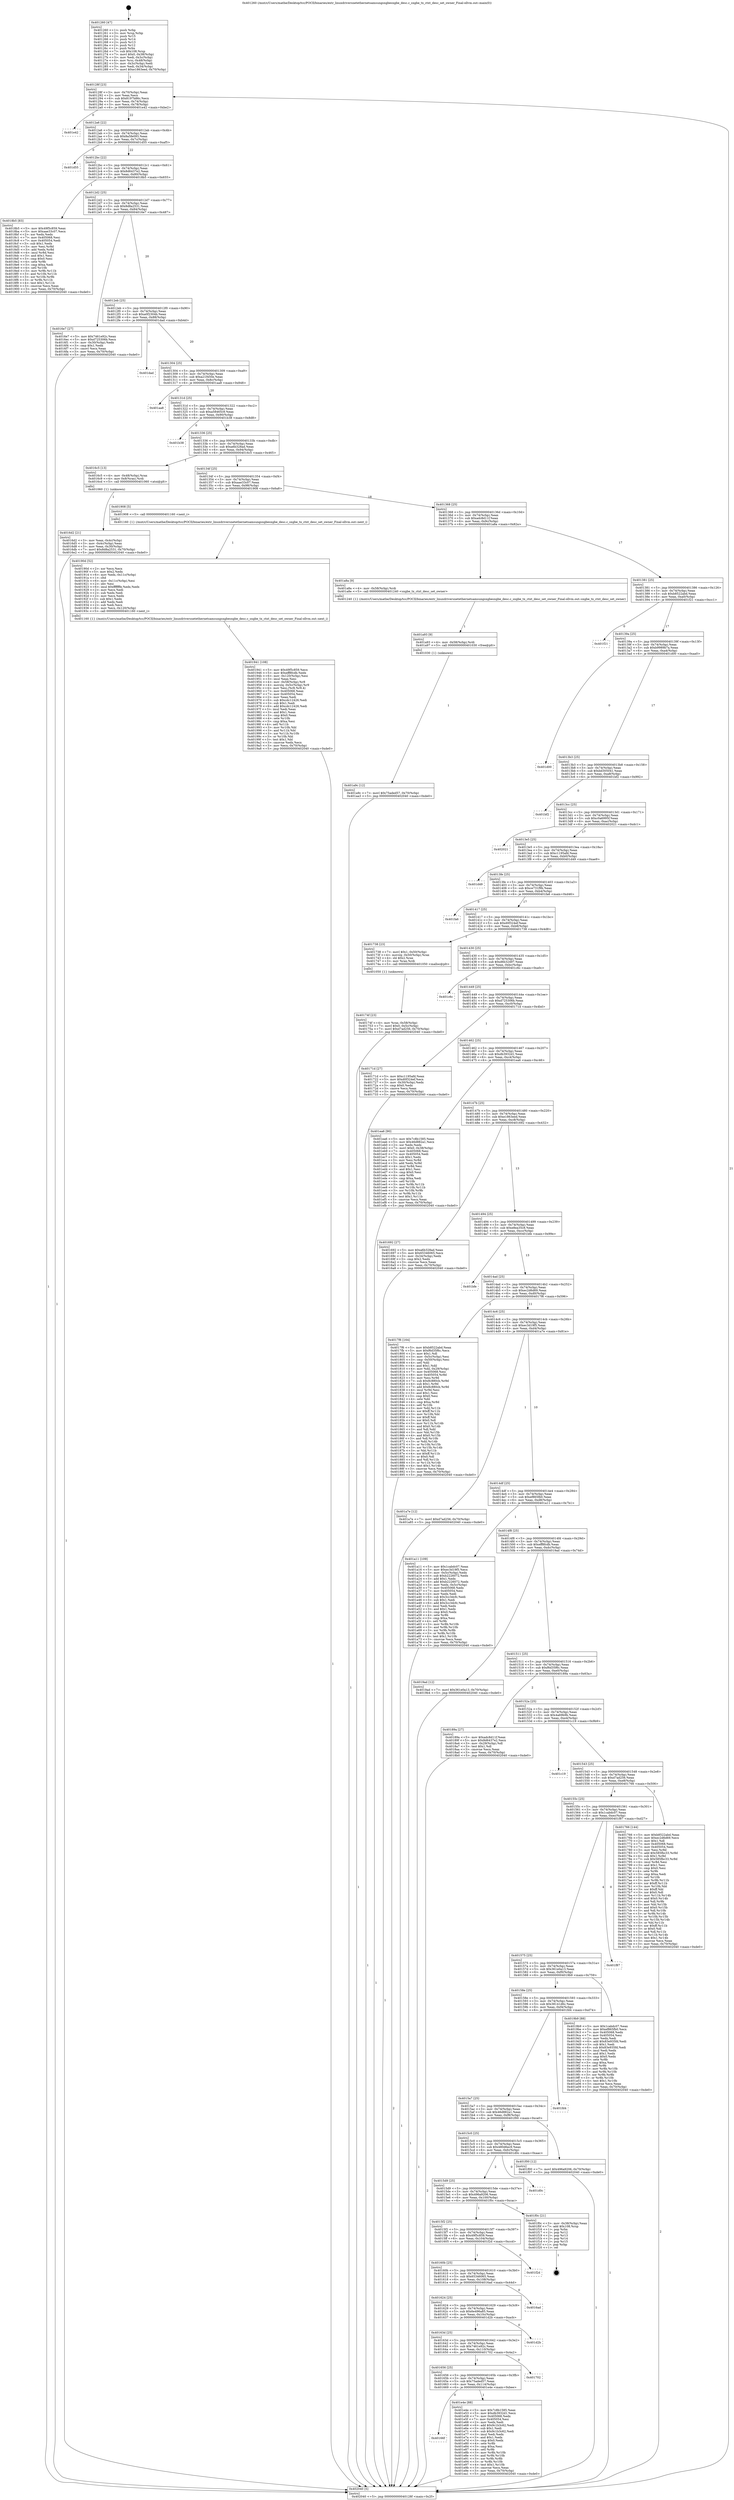 digraph "0x401260" {
  label = "0x401260 (/mnt/c/Users/mathe/Desktop/tcc/POCII/binaries/extr_linuxdriversnetethernetsamsungsxgbesxgbe_desc.c_sxgbe_tx_ctxt_desc_set_owner_Final-ollvm.out::main(0))"
  labelloc = "t"
  node[shape=record]

  Entry [label="",width=0.3,height=0.3,shape=circle,fillcolor=black,style=filled]
  "0x40128f" [label="{
     0x40128f [23]\l
     | [instrs]\l
     &nbsp;&nbsp;0x40128f \<+3\>: mov -0x70(%rbp),%eax\l
     &nbsp;&nbsp;0x401292 \<+2\>: mov %eax,%ecx\l
     &nbsp;&nbsp;0x401294 \<+6\>: sub $0x8197b86c,%ecx\l
     &nbsp;&nbsp;0x40129a \<+3\>: mov %eax,-0x74(%rbp)\l
     &nbsp;&nbsp;0x40129d \<+3\>: mov %ecx,-0x78(%rbp)\l
     &nbsp;&nbsp;0x4012a0 \<+6\>: je 0000000000401e42 \<main+0xbe2\>\l
  }"]
  "0x401e42" [label="{
     0x401e42\l
  }", style=dashed]
  "0x4012a6" [label="{
     0x4012a6 [22]\l
     | [instrs]\l
     &nbsp;&nbsp;0x4012a6 \<+5\>: jmp 00000000004012ab \<main+0x4b\>\l
     &nbsp;&nbsp;0x4012ab \<+3\>: mov -0x74(%rbp),%eax\l
     &nbsp;&nbsp;0x4012ae \<+5\>: sub $0x8a5fe093,%eax\l
     &nbsp;&nbsp;0x4012b3 \<+3\>: mov %eax,-0x7c(%rbp)\l
     &nbsp;&nbsp;0x4012b6 \<+6\>: je 0000000000401d55 \<main+0xaf5\>\l
  }"]
  Exit [label="",width=0.3,height=0.3,shape=circle,fillcolor=black,style=filled,peripheries=2]
  "0x401d55" [label="{
     0x401d55\l
  }", style=dashed]
  "0x4012bc" [label="{
     0x4012bc [22]\l
     | [instrs]\l
     &nbsp;&nbsp;0x4012bc \<+5\>: jmp 00000000004012c1 \<main+0x61\>\l
     &nbsp;&nbsp;0x4012c1 \<+3\>: mov -0x74(%rbp),%eax\l
     &nbsp;&nbsp;0x4012c4 \<+5\>: sub $0x8d6437e2,%eax\l
     &nbsp;&nbsp;0x4012c9 \<+3\>: mov %eax,-0x80(%rbp)\l
     &nbsp;&nbsp;0x4012cc \<+6\>: je 00000000004018b5 \<main+0x655\>\l
  }"]
  "0x40166f" [label="{
     0x40166f\l
  }", style=dashed]
  "0x4018b5" [label="{
     0x4018b5 [83]\l
     | [instrs]\l
     &nbsp;&nbsp;0x4018b5 \<+5\>: mov $0x49f5c859,%eax\l
     &nbsp;&nbsp;0x4018ba \<+5\>: mov $0xaae33c07,%ecx\l
     &nbsp;&nbsp;0x4018bf \<+2\>: xor %edx,%edx\l
     &nbsp;&nbsp;0x4018c1 \<+7\>: mov 0x405068,%esi\l
     &nbsp;&nbsp;0x4018c8 \<+7\>: mov 0x405054,%edi\l
     &nbsp;&nbsp;0x4018cf \<+3\>: sub $0x1,%edx\l
     &nbsp;&nbsp;0x4018d2 \<+3\>: mov %esi,%r8d\l
     &nbsp;&nbsp;0x4018d5 \<+3\>: add %edx,%r8d\l
     &nbsp;&nbsp;0x4018d8 \<+4\>: imul %r8d,%esi\l
     &nbsp;&nbsp;0x4018dc \<+3\>: and $0x1,%esi\l
     &nbsp;&nbsp;0x4018df \<+3\>: cmp $0x0,%esi\l
     &nbsp;&nbsp;0x4018e2 \<+4\>: sete %r9b\l
     &nbsp;&nbsp;0x4018e6 \<+3\>: cmp $0xa,%edi\l
     &nbsp;&nbsp;0x4018e9 \<+4\>: setl %r10b\l
     &nbsp;&nbsp;0x4018ed \<+3\>: mov %r9b,%r11b\l
     &nbsp;&nbsp;0x4018f0 \<+3\>: and %r10b,%r11b\l
     &nbsp;&nbsp;0x4018f3 \<+3\>: xor %r10b,%r9b\l
     &nbsp;&nbsp;0x4018f6 \<+3\>: or %r9b,%r11b\l
     &nbsp;&nbsp;0x4018f9 \<+4\>: test $0x1,%r11b\l
     &nbsp;&nbsp;0x4018fd \<+3\>: cmovne %ecx,%eax\l
     &nbsp;&nbsp;0x401900 \<+3\>: mov %eax,-0x70(%rbp)\l
     &nbsp;&nbsp;0x401903 \<+5\>: jmp 0000000000402040 \<main+0xde0\>\l
  }"]
  "0x4012d2" [label="{
     0x4012d2 [25]\l
     | [instrs]\l
     &nbsp;&nbsp;0x4012d2 \<+5\>: jmp 00000000004012d7 \<main+0x77\>\l
     &nbsp;&nbsp;0x4012d7 \<+3\>: mov -0x74(%rbp),%eax\l
     &nbsp;&nbsp;0x4012da \<+5\>: sub $0x8d8a2531,%eax\l
     &nbsp;&nbsp;0x4012df \<+6\>: mov %eax,-0x84(%rbp)\l
     &nbsp;&nbsp;0x4012e5 \<+6\>: je 00000000004016e7 \<main+0x487\>\l
  }"]
  "0x401e4e" [label="{
     0x401e4e [88]\l
     | [instrs]\l
     &nbsp;&nbsp;0x401e4e \<+5\>: mov $0x7c8b1585,%eax\l
     &nbsp;&nbsp;0x401e53 \<+5\>: mov $0xdb3932d1,%ecx\l
     &nbsp;&nbsp;0x401e58 \<+7\>: mov 0x405068,%edx\l
     &nbsp;&nbsp;0x401e5f \<+7\>: mov 0x405054,%esi\l
     &nbsp;&nbsp;0x401e66 \<+2\>: mov %edx,%edi\l
     &nbsp;&nbsp;0x401e68 \<+6\>: add $0x9c1b3c62,%edi\l
     &nbsp;&nbsp;0x401e6e \<+3\>: sub $0x1,%edi\l
     &nbsp;&nbsp;0x401e71 \<+6\>: sub $0x9c1b3c62,%edi\l
     &nbsp;&nbsp;0x401e77 \<+3\>: imul %edi,%edx\l
     &nbsp;&nbsp;0x401e7a \<+3\>: and $0x1,%edx\l
     &nbsp;&nbsp;0x401e7d \<+3\>: cmp $0x0,%edx\l
     &nbsp;&nbsp;0x401e80 \<+4\>: sete %r8b\l
     &nbsp;&nbsp;0x401e84 \<+3\>: cmp $0xa,%esi\l
     &nbsp;&nbsp;0x401e87 \<+4\>: setl %r9b\l
     &nbsp;&nbsp;0x401e8b \<+3\>: mov %r8b,%r10b\l
     &nbsp;&nbsp;0x401e8e \<+3\>: and %r9b,%r10b\l
     &nbsp;&nbsp;0x401e91 \<+3\>: xor %r9b,%r8b\l
     &nbsp;&nbsp;0x401e94 \<+3\>: or %r8b,%r10b\l
     &nbsp;&nbsp;0x401e97 \<+4\>: test $0x1,%r10b\l
     &nbsp;&nbsp;0x401e9b \<+3\>: cmovne %ecx,%eax\l
     &nbsp;&nbsp;0x401e9e \<+3\>: mov %eax,-0x70(%rbp)\l
     &nbsp;&nbsp;0x401ea1 \<+5\>: jmp 0000000000402040 \<main+0xde0\>\l
  }"]
  "0x4016e7" [label="{
     0x4016e7 [27]\l
     | [instrs]\l
     &nbsp;&nbsp;0x4016e7 \<+5\>: mov $0x7461e92c,%eax\l
     &nbsp;&nbsp;0x4016ec \<+5\>: mov $0xd725306b,%ecx\l
     &nbsp;&nbsp;0x4016f1 \<+3\>: mov -0x30(%rbp),%edx\l
     &nbsp;&nbsp;0x4016f4 \<+3\>: cmp $0x1,%edx\l
     &nbsp;&nbsp;0x4016f7 \<+3\>: cmovl %ecx,%eax\l
     &nbsp;&nbsp;0x4016fa \<+3\>: mov %eax,-0x70(%rbp)\l
     &nbsp;&nbsp;0x4016fd \<+5\>: jmp 0000000000402040 \<main+0xde0\>\l
  }"]
  "0x4012eb" [label="{
     0x4012eb [25]\l
     | [instrs]\l
     &nbsp;&nbsp;0x4012eb \<+5\>: jmp 00000000004012f0 \<main+0x90\>\l
     &nbsp;&nbsp;0x4012f0 \<+3\>: mov -0x74(%rbp),%eax\l
     &nbsp;&nbsp;0x4012f3 \<+5\>: sub $0xa0f2304b,%eax\l
     &nbsp;&nbsp;0x4012f8 \<+6\>: mov %eax,-0x88(%rbp)\l
     &nbsp;&nbsp;0x4012fe \<+6\>: je 0000000000401dad \<main+0xb4d\>\l
  }"]
  "0x401656" [label="{
     0x401656 [25]\l
     | [instrs]\l
     &nbsp;&nbsp;0x401656 \<+5\>: jmp 000000000040165b \<main+0x3fb\>\l
     &nbsp;&nbsp;0x40165b \<+3\>: mov -0x74(%rbp),%eax\l
     &nbsp;&nbsp;0x40165e \<+5\>: sub $0x75aded57,%eax\l
     &nbsp;&nbsp;0x401663 \<+6\>: mov %eax,-0x114(%rbp)\l
     &nbsp;&nbsp;0x401669 \<+6\>: je 0000000000401e4e \<main+0xbee\>\l
  }"]
  "0x401dad" [label="{
     0x401dad\l
  }", style=dashed]
  "0x401304" [label="{
     0x401304 [25]\l
     | [instrs]\l
     &nbsp;&nbsp;0x401304 \<+5\>: jmp 0000000000401309 \<main+0xa9\>\l
     &nbsp;&nbsp;0x401309 \<+3\>: mov -0x74(%rbp),%eax\l
     &nbsp;&nbsp;0x40130c \<+5\>: sub $0xa21f450e,%eax\l
     &nbsp;&nbsp;0x401311 \<+6\>: mov %eax,-0x8c(%rbp)\l
     &nbsp;&nbsp;0x401317 \<+6\>: je 0000000000401aa8 \<main+0x848\>\l
  }"]
  "0x401702" [label="{
     0x401702\l
  }", style=dashed]
  "0x401aa8" [label="{
     0x401aa8\l
  }", style=dashed]
  "0x40131d" [label="{
     0x40131d [25]\l
     | [instrs]\l
     &nbsp;&nbsp;0x40131d \<+5\>: jmp 0000000000401322 \<main+0xc2\>\l
     &nbsp;&nbsp;0x401322 \<+3\>: mov -0x74(%rbp),%eax\l
     &nbsp;&nbsp;0x401325 \<+5\>: sub $0xa58465c9,%eax\l
     &nbsp;&nbsp;0x40132a \<+6\>: mov %eax,-0x90(%rbp)\l
     &nbsp;&nbsp;0x401330 \<+6\>: je 0000000000401b38 \<main+0x8d8\>\l
  }"]
  "0x40163d" [label="{
     0x40163d [25]\l
     | [instrs]\l
     &nbsp;&nbsp;0x40163d \<+5\>: jmp 0000000000401642 \<main+0x3e2\>\l
     &nbsp;&nbsp;0x401642 \<+3\>: mov -0x74(%rbp),%eax\l
     &nbsp;&nbsp;0x401645 \<+5\>: sub $0x7461e92c,%eax\l
     &nbsp;&nbsp;0x40164a \<+6\>: mov %eax,-0x110(%rbp)\l
     &nbsp;&nbsp;0x401650 \<+6\>: je 0000000000401702 \<main+0x4a2\>\l
  }"]
  "0x401b38" [label="{
     0x401b38\l
  }", style=dashed]
  "0x401336" [label="{
     0x401336 [25]\l
     | [instrs]\l
     &nbsp;&nbsp;0x401336 \<+5\>: jmp 000000000040133b \<main+0xdb\>\l
     &nbsp;&nbsp;0x40133b \<+3\>: mov -0x74(%rbp),%eax\l
     &nbsp;&nbsp;0x40133e \<+5\>: sub $0xa6b328ad,%eax\l
     &nbsp;&nbsp;0x401343 \<+6\>: mov %eax,-0x94(%rbp)\l
     &nbsp;&nbsp;0x401349 \<+6\>: je 00000000004016c5 \<main+0x465\>\l
  }"]
  "0x401d2b" [label="{
     0x401d2b\l
  }", style=dashed]
  "0x4016c5" [label="{
     0x4016c5 [13]\l
     | [instrs]\l
     &nbsp;&nbsp;0x4016c5 \<+4\>: mov -0x48(%rbp),%rax\l
     &nbsp;&nbsp;0x4016c9 \<+4\>: mov 0x8(%rax),%rdi\l
     &nbsp;&nbsp;0x4016cd \<+5\>: call 0000000000401060 \<atoi@plt\>\l
     | [calls]\l
     &nbsp;&nbsp;0x401060 \{1\} (unknown)\l
  }"]
  "0x40134f" [label="{
     0x40134f [25]\l
     | [instrs]\l
     &nbsp;&nbsp;0x40134f \<+5\>: jmp 0000000000401354 \<main+0xf4\>\l
     &nbsp;&nbsp;0x401354 \<+3\>: mov -0x74(%rbp),%eax\l
     &nbsp;&nbsp;0x401357 \<+5\>: sub $0xaae33c07,%eax\l
     &nbsp;&nbsp;0x40135c \<+6\>: mov %eax,-0x98(%rbp)\l
     &nbsp;&nbsp;0x401362 \<+6\>: je 0000000000401908 \<main+0x6a8\>\l
  }"]
  "0x401624" [label="{
     0x401624 [25]\l
     | [instrs]\l
     &nbsp;&nbsp;0x401624 \<+5\>: jmp 0000000000401629 \<main+0x3c9\>\l
     &nbsp;&nbsp;0x401629 \<+3\>: mov -0x74(%rbp),%eax\l
     &nbsp;&nbsp;0x40162c \<+5\>: sub $0x6e496a85,%eax\l
     &nbsp;&nbsp;0x401631 \<+6\>: mov %eax,-0x10c(%rbp)\l
     &nbsp;&nbsp;0x401637 \<+6\>: je 0000000000401d2b \<main+0xacb\>\l
  }"]
  "0x401908" [label="{
     0x401908 [5]\l
     | [instrs]\l
     &nbsp;&nbsp;0x401908 \<+5\>: call 0000000000401160 \<next_i\>\l
     | [calls]\l
     &nbsp;&nbsp;0x401160 \{1\} (/mnt/c/Users/mathe/Desktop/tcc/POCII/binaries/extr_linuxdriversnetethernetsamsungsxgbesxgbe_desc.c_sxgbe_tx_ctxt_desc_set_owner_Final-ollvm.out::next_i)\l
  }"]
  "0x401368" [label="{
     0x401368 [25]\l
     | [instrs]\l
     &nbsp;&nbsp;0x401368 \<+5\>: jmp 000000000040136d \<main+0x10d\>\l
     &nbsp;&nbsp;0x40136d \<+3\>: mov -0x74(%rbp),%eax\l
     &nbsp;&nbsp;0x401370 \<+5\>: sub $0xadc8d11f,%eax\l
     &nbsp;&nbsp;0x401375 \<+6\>: mov %eax,-0x9c(%rbp)\l
     &nbsp;&nbsp;0x40137b \<+6\>: je 0000000000401a8a \<main+0x82a\>\l
  }"]
  "0x4016ad" [label="{
     0x4016ad\l
  }", style=dashed]
  "0x401a8a" [label="{
     0x401a8a [9]\l
     | [instrs]\l
     &nbsp;&nbsp;0x401a8a \<+4\>: mov -0x58(%rbp),%rdi\l
     &nbsp;&nbsp;0x401a8e \<+5\>: call 0000000000401240 \<sxgbe_tx_ctxt_desc_set_owner\>\l
     | [calls]\l
     &nbsp;&nbsp;0x401240 \{1\} (/mnt/c/Users/mathe/Desktop/tcc/POCII/binaries/extr_linuxdriversnetethernetsamsungsxgbesxgbe_desc.c_sxgbe_tx_ctxt_desc_set_owner_Final-ollvm.out::sxgbe_tx_ctxt_desc_set_owner)\l
  }"]
  "0x401381" [label="{
     0x401381 [25]\l
     | [instrs]\l
     &nbsp;&nbsp;0x401381 \<+5\>: jmp 0000000000401386 \<main+0x126\>\l
     &nbsp;&nbsp;0x401386 \<+3\>: mov -0x74(%rbp),%eax\l
     &nbsp;&nbsp;0x401389 \<+5\>: sub $0xb8522abd,%eax\l
     &nbsp;&nbsp;0x40138e \<+6\>: mov %eax,-0xa0(%rbp)\l
     &nbsp;&nbsp;0x401394 \<+6\>: je 0000000000401f21 \<main+0xcc1\>\l
  }"]
  "0x40160b" [label="{
     0x40160b [25]\l
     | [instrs]\l
     &nbsp;&nbsp;0x40160b \<+5\>: jmp 0000000000401610 \<main+0x3b0\>\l
     &nbsp;&nbsp;0x401610 \<+3\>: mov -0x74(%rbp),%eax\l
     &nbsp;&nbsp;0x401613 \<+5\>: sub $0x65346065,%eax\l
     &nbsp;&nbsp;0x401618 \<+6\>: mov %eax,-0x108(%rbp)\l
     &nbsp;&nbsp;0x40161e \<+6\>: je 00000000004016ad \<main+0x44d\>\l
  }"]
  "0x401f21" [label="{
     0x401f21\l
  }", style=dashed]
  "0x40139a" [label="{
     0x40139a [25]\l
     | [instrs]\l
     &nbsp;&nbsp;0x40139a \<+5\>: jmp 000000000040139f \<main+0x13f\>\l
     &nbsp;&nbsp;0x40139f \<+3\>: mov -0x74(%rbp),%eax\l
     &nbsp;&nbsp;0x4013a2 \<+5\>: sub $0xb9989b7a,%eax\l
     &nbsp;&nbsp;0x4013a7 \<+6\>: mov %eax,-0xa4(%rbp)\l
     &nbsp;&nbsp;0x4013ad \<+6\>: je 0000000000401d00 \<main+0xaa0\>\l
  }"]
  "0x401f2d" [label="{
     0x401f2d\l
  }", style=dashed]
  "0x401d00" [label="{
     0x401d00\l
  }", style=dashed]
  "0x4013b3" [label="{
     0x4013b3 [25]\l
     | [instrs]\l
     &nbsp;&nbsp;0x4013b3 \<+5\>: jmp 00000000004013b8 \<main+0x158\>\l
     &nbsp;&nbsp;0x4013b8 \<+3\>: mov -0x74(%rbp),%eax\l
     &nbsp;&nbsp;0x4013bb \<+5\>: sub $0xbd305041,%eax\l
     &nbsp;&nbsp;0x4013c0 \<+6\>: mov %eax,-0xa8(%rbp)\l
     &nbsp;&nbsp;0x4013c6 \<+6\>: je 0000000000401bf2 \<main+0x992\>\l
  }"]
  "0x4015f2" [label="{
     0x4015f2 [25]\l
     | [instrs]\l
     &nbsp;&nbsp;0x4015f2 \<+5\>: jmp 00000000004015f7 \<main+0x397\>\l
     &nbsp;&nbsp;0x4015f7 \<+3\>: mov -0x74(%rbp),%eax\l
     &nbsp;&nbsp;0x4015fa \<+5\>: sub $0x49f5c859,%eax\l
     &nbsp;&nbsp;0x4015ff \<+6\>: mov %eax,-0x104(%rbp)\l
     &nbsp;&nbsp;0x401605 \<+6\>: je 0000000000401f2d \<main+0xccd\>\l
  }"]
  "0x401bf2" [label="{
     0x401bf2\l
  }", style=dashed]
  "0x4013cc" [label="{
     0x4013cc [25]\l
     | [instrs]\l
     &nbsp;&nbsp;0x4013cc \<+5\>: jmp 00000000004013d1 \<main+0x171\>\l
     &nbsp;&nbsp;0x4013d1 \<+3\>: mov -0x74(%rbp),%eax\l
     &nbsp;&nbsp;0x4013d4 \<+5\>: sub $0xc0a6995f,%eax\l
     &nbsp;&nbsp;0x4013d9 \<+6\>: mov %eax,-0xac(%rbp)\l
     &nbsp;&nbsp;0x4013df \<+6\>: je 0000000000402021 \<main+0xdc1\>\l
  }"]
  "0x401f0c" [label="{
     0x401f0c [21]\l
     | [instrs]\l
     &nbsp;&nbsp;0x401f0c \<+3\>: mov -0x38(%rbp),%eax\l
     &nbsp;&nbsp;0x401f0f \<+7\>: add $0x108,%rsp\l
     &nbsp;&nbsp;0x401f16 \<+1\>: pop %rbx\l
     &nbsp;&nbsp;0x401f17 \<+2\>: pop %r12\l
     &nbsp;&nbsp;0x401f19 \<+2\>: pop %r13\l
     &nbsp;&nbsp;0x401f1b \<+2\>: pop %r14\l
     &nbsp;&nbsp;0x401f1d \<+2\>: pop %r15\l
     &nbsp;&nbsp;0x401f1f \<+1\>: pop %rbp\l
     &nbsp;&nbsp;0x401f20 \<+1\>: ret\l
  }"]
  "0x402021" [label="{
     0x402021\l
  }", style=dashed]
  "0x4013e5" [label="{
     0x4013e5 [25]\l
     | [instrs]\l
     &nbsp;&nbsp;0x4013e5 \<+5\>: jmp 00000000004013ea \<main+0x18a\>\l
     &nbsp;&nbsp;0x4013ea \<+3\>: mov -0x74(%rbp),%eax\l
     &nbsp;&nbsp;0x4013ed \<+5\>: sub $0xc1195afd,%eax\l
     &nbsp;&nbsp;0x4013f2 \<+6\>: mov %eax,-0xb0(%rbp)\l
     &nbsp;&nbsp;0x4013f8 \<+6\>: je 0000000000401d49 \<main+0xae9\>\l
  }"]
  "0x4015d9" [label="{
     0x4015d9 [25]\l
     | [instrs]\l
     &nbsp;&nbsp;0x4015d9 \<+5\>: jmp 00000000004015de \<main+0x37e\>\l
     &nbsp;&nbsp;0x4015de \<+3\>: mov -0x74(%rbp),%eax\l
     &nbsp;&nbsp;0x4015e1 \<+5\>: sub $0x496a9206,%eax\l
     &nbsp;&nbsp;0x4015e6 \<+6\>: mov %eax,-0x100(%rbp)\l
     &nbsp;&nbsp;0x4015ec \<+6\>: je 0000000000401f0c \<main+0xcac\>\l
  }"]
  "0x401d49" [label="{
     0x401d49\l
  }", style=dashed]
  "0x4013fe" [label="{
     0x4013fe [25]\l
     | [instrs]\l
     &nbsp;&nbsp;0x4013fe \<+5\>: jmp 0000000000401403 \<main+0x1a3\>\l
     &nbsp;&nbsp;0x401403 \<+3\>: mov -0x74(%rbp),%eax\l
     &nbsp;&nbsp;0x401406 \<+5\>: sub $0xce731f9b,%eax\l
     &nbsp;&nbsp;0x40140b \<+6\>: mov %eax,-0xb4(%rbp)\l
     &nbsp;&nbsp;0x401411 \<+6\>: je 0000000000401fa6 \<main+0xd46\>\l
  }"]
  "0x401d0c" [label="{
     0x401d0c\l
  }", style=dashed]
  "0x401fa6" [label="{
     0x401fa6\l
  }", style=dashed]
  "0x401417" [label="{
     0x401417 [25]\l
     | [instrs]\l
     &nbsp;&nbsp;0x401417 \<+5\>: jmp 000000000040141c \<main+0x1bc\>\l
     &nbsp;&nbsp;0x40141c \<+3\>: mov -0x74(%rbp),%eax\l
     &nbsp;&nbsp;0x40141f \<+5\>: sub $0xd0f324ef,%eax\l
     &nbsp;&nbsp;0x401424 \<+6\>: mov %eax,-0xb8(%rbp)\l
     &nbsp;&nbsp;0x40142a \<+6\>: je 0000000000401738 \<main+0x4d8\>\l
  }"]
  "0x4015c0" [label="{
     0x4015c0 [25]\l
     | [instrs]\l
     &nbsp;&nbsp;0x4015c0 \<+5\>: jmp 00000000004015c5 \<main+0x365\>\l
     &nbsp;&nbsp;0x4015c5 \<+3\>: mov -0x74(%rbp),%eax\l
     &nbsp;&nbsp;0x4015c8 \<+5\>: sub $0x480d6ec9,%eax\l
     &nbsp;&nbsp;0x4015cd \<+6\>: mov %eax,-0xfc(%rbp)\l
     &nbsp;&nbsp;0x4015d3 \<+6\>: je 0000000000401d0c \<main+0xaac\>\l
  }"]
  "0x401738" [label="{
     0x401738 [23]\l
     | [instrs]\l
     &nbsp;&nbsp;0x401738 \<+7\>: movl $0x1,-0x50(%rbp)\l
     &nbsp;&nbsp;0x40173f \<+4\>: movslq -0x50(%rbp),%rax\l
     &nbsp;&nbsp;0x401743 \<+4\>: shl $0x2,%rax\l
     &nbsp;&nbsp;0x401747 \<+3\>: mov %rax,%rdi\l
     &nbsp;&nbsp;0x40174a \<+5\>: call 0000000000401050 \<malloc@plt\>\l
     | [calls]\l
     &nbsp;&nbsp;0x401050 \{1\} (unknown)\l
  }"]
  "0x401430" [label="{
     0x401430 [25]\l
     | [instrs]\l
     &nbsp;&nbsp;0x401430 \<+5\>: jmp 0000000000401435 \<main+0x1d5\>\l
     &nbsp;&nbsp;0x401435 \<+3\>: mov -0x74(%rbp),%eax\l
     &nbsp;&nbsp;0x401438 \<+5\>: sub $0xd6b32497,%eax\l
     &nbsp;&nbsp;0x40143d \<+6\>: mov %eax,-0xbc(%rbp)\l
     &nbsp;&nbsp;0x401443 \<+6\>: je 0000000000401c6c \<main+0xa0c\>\l
  }"]
  "0x401f00" [label="{
     0x401f00 [12]\l
     | [instrs]\l
     &nbsp;&nbsp;0x401f00 \<+7\>: movl $0x496a9206,-0x70(%rbp)\l
     &nbsp;&nbsp;0x401f07 \<+5\>: jmp 0000000000402040 \<main+0xde0\>\l
  }"]
  "0x401c6c" [label="{
     0x401c6c\l
  }", style=dashed]
  "0x401449" [label="{
     0x401449 [25]\l
     | [instrs]\l
     &nbsp;&nbsp;0x401449 \<+5\>: jmp 000000000040144e \<main+0x1ee\>\l
     &nbsp;&nbsp;0x40144e \<+3\>: mov -0x74(%rbp),%eax\l
     &nbsp;&nbsp;0x401451 \<+5\>: sub $0xd725306b,%eax\l
     &nbsp;&nbsp;0x401456 \<+6\>: mov %eax,-0xc0(%rbp)\l
     &nbsp;&nbsp;0x40145c \<+6\>: je 000000000040171d \<main+0x4bd\>\l
  }"]
  "0x4015a7" [label="{
     0x4015a7 [25]\l
     | [instrs]\l
     &nbsp;&nbsp;0x4015a7 \<+5\>: jmp 00000000004015ac \<main+0x34c\>\l
     &nbsp;&nbsp;0x4015ac \<+3\>: mov -0x74(%rbp),%eax\l
     &nbsp;&nbsp;0x4015af \<+5\>: sub $0x46d882a1,%eax\l
     &nbsp;&nbsp;0x4015b4 \<+6\>: mov %eax,-0xf8(%rbp)\l
     &nbsp;&nbsp;0x4015ba \<+6\>: je 0000000000401f00 \<main+0xca0\>\l
  }"]
  "0x40171d" [label="{
     0x40171d [27]\l
     | [instrs]\l
     &nbsp;&nbsp;0x40171d \<+5\>: mov $0xc1195afd,%eax\l
     &nbsp;&nbsp;0x401722 \<+5\>: mov $0xd0f324ef,%ecx\l
     &nbsp;&nbsp;0x401727 \<+3\>: mov -0x30(%rbp),%edx\l
     &nbsp;&nbsp;0x40172a \<+3\>: cmp $0x0,%edx\l
     &nbsp;&nbsp;0x40172d \<+3\>: cmove %ecx,%eax\l
     &nbsp;&nbsp;0x401730 \<+3\>: mov %eax,-0x70(%rbp)\l
     &nbsp;&nbsp;0x401733 \<+5\>: jmp 0000000000402040 \<main+0xde0\>\l
  }"]
  "0x401462" [label="{
     0x401462 [25]\l
     | [instrs]\l
     &nbsp;&nbsp;0x401462 \<+5\>: jmp 0000000000401467 \<main+0x207\>\l
     &nbsp;&nbsp;0x401467 \<+3\>: mov -0x74(%rbp),%eax\l
     &nbsp;&nbsp;0x40146a \<+5\>: sub $0xdb3932d1,%eax\l
     &nbsp;&nbsp;0x40146f \<+6\>: mov %eax,-0xc4(%rbp)\l
     &nbsp;&nbsp;0x401475 \<+6\>: je 0000000000401ea6 \<main+0xc46\>\l
  }"]
  "0x401fd4" [label="{
     0x401fd4\l
  }", style=dashed]
  "0x401ea6" [label="{
     0x401ea6 [90]\l
     | [instrs]\l
     &nbsp;&nbsp;0x401ea6 \<+5\>: mov $0x7c8b1585,%eax\l
     &nbsp;&nbsp;0x401eab \<+5\>: mov $0x46d882a1,%ecx\l
     &nbsp;&nbsp;0x401eb0 \<+2\>: xor %edx,%edx\l
     &nbsp;&nbsp;0x401eb2 \<+7\>: movl $0x0,-0x38(%rbp)\l
     &nbsp;&nbsp;0x401eb9 \<+7\>: mov 0x405068,%esi\l
     &nbsp;&nbsp;0x401ec0 \<+7\>: mov 0x405054,%edi\l
     &nbsp;&nbsp;0x401ec7 \<+3\>: sub $0x1,%edx\l
     &nbsp;&nbsp;0x401eca \<+3\>: mov %esi,%r8d\l
     &nbsp;&nbsp;0x401ecd \<+3\>: add %edx,%r8d\l
     &nbsp;&nbsp;0x401ed0 \<+4\>: imul %r8d,%esi\l
     &nbsp;&nbsp;0x401ed4 \<+3\>: and $0x1,%esi\l
     &nbsp;&nbsp;0x401ed7 \<+3\>: cmp $0x0,%esi\l
     &nbsp;&nbsp;0x401eda \<+4\>: sete %r9b\l
     &nbsp;&nbsp;0x401ede \<+3\>: cmp $0xa,%edi\l
     &nbsp;&nbsp;0x401ee1 \<+4\>: setl %r10b\l
     &nbsp;&nbsp;0x401ee5 \<+3\>: mov %r9b,%r11b\l
     &nbsp;&nbsp;0x401ee8 \<+3\>: and %r10b,%r11b\l
     &nbsp;&nbsp;0x401eeb \<+3\>: xor %r10b,%r9b\l
     &nbsp;&nbsp;0x401eee \<+3\>: or %r9b,%r11b\l
     &nbsp;&nbsp;0x401ef1 \<+4\>: test $0x1,%r11b\l
     &nbsp;&nbsp;0x401ef5 \<+3\>: cmovne %ecx,%eax\l
     &nbsp;&nbsp;0x401ef8 \<+3\>: mov %eax,-0x70(%rbp)\l
     &nbsp;&nbsp;0x401efb \<+5\>: jmp 0000000000402040 \<main+0xde0\>\l
  }"]
  "0x40147b" [label="{
     0x40147b [25]\l
     | [instrs]\l
     &nbsp;&nbsp;0x40147b \<+5\>: jmp 0000000000401480 \<main+0x220\>\l
     &nbsp;&nbsp;0x401480 \<+3\>: mov -0x74(%rbp),%eax\l
     &nbsp;&nbsp;0x401483 \<+5\>: sub $0xe1863eed,%eax\l
     &nbsp;&nbsp;0x401488 \<+6\>: mov %eax,-0xc8(%rbp)\l
     &nbsp;&nbsp;0x40148e \<+6\>: je 0000000000401692 \<main+0x432\>\l
  }"]
  "0x401a9c" [label="{
     0x401a9c [12]\l
     | [instrs]\l
     &nbsp;&nbsp;0x401a9c \<+7\>: movl $0x75aded57,-0x70(%rbp)\l
     &nbsp;&nbsp;0x401aa3 \<+5\>: jmp 0000000000402040 \<main+0xde0\>\l
  }"]
  "0x401692" [label="{
     0x401692 [27]\l
     | [instrs]\l
     &nbsp;&nbsp;0x401692 \<+5\>: mov $0xa6b328ad,%eax\l
     &nbsp;&nbsp;0x401697 \<+5\>: mov $0x65346065,%ecx\l
     &nbsp;&nbsp;0x40169c \<+3\>: mov -0x34(%rbp),%edx\l
     &nbsp;&nbsp;0x40169f \<+3\>: cmp $0x2,%edx\l
     &nbsp;&nbsp;0x4016a2 \<+3\>: cmovne %ecx,%eax\l
     &nbsp;&nbsp;0x4016a5 \<+3\>: mov %eax,-0x70(%rbp)\l
     &nbsp;&nbsp;0x4016a8 \<+5\>: jmp 0000000000402040 \<main+0xde0\>\l
  }"]
  "0x401494" [label="{
     0x401494 [25]\l
     | [instrs]\l
     &nbsp;&nbsp;0x401494 \<+5\>: jmp 0000000000401499 \<main+0x239\>\l
     &nbsp;&nbsp;0x401499 \<+3\>: mov -0x74(%rbp),%eax\l
     &nbsp;&nbsp;0x40149c \<+5\>: sub $0xe8ea35c8,%eax\l
     &nbsp;&nbsp;0x4014a1 \<+6\>: mov %eax,-0xcc(%rbp)\l
     &nbsp;&nbsp;0x4014a7 \<+6\>: je 0000000000401bfe \<main+0x99e\>\l
  }"]
  "0x402040" [label="{
     0x402040 [5]\l
     | [instrs]\l
     &nbsp;&nbsp;0x402040 \<+5\>: jmp 000000000040128f \<main+0x2f\>\l
  }"]
  "0x401260" [label="{
     0x401260 [47]\l
     | [instrs]\l
     &nbsp;&nbsp;0x401260 \<+1\>: push %rbp\l
     &nbsp;&nbsp;0x401261 \<+3\>: mov %rsp,%rbp\l
     &nbsp;&nbsp;0x401264 \<+2\>: push %r15\l
     &nbsp;&nbsp;0x401266 \<+2\>: push %r14\l
     &nbsp;&nbsp;0x401268 \<+2\>: push %r13\l
     &nbsp;&nbsp;0x40126a \<+2\>: push %r12\l
     &nbsp;&nbsp;0x40126c \<+1\>: push %rbx\l
     &nbsp;&nbsp;0x40126d \<+7\>: sub $0x108,%rsp\l
     &nbsp;&nbsp;0x401274 \<+7\>: movl $0x0,-0x38(%rbp)\l
     &nbsp;&nbsp;0x40127b \<+3\>: mov %edi,-0x3c(%rbp)\l
     &nbsp;&nbsp;0x40127e \<+4\>: mov %rsi,-0x48(%rbp)\l
     &nbsp;&nbsp;0x401282 \<+3\>: mov -0x3c(%rbp),%edi\l
     &nbsp;&nbsp;0x401285 \<+3\>: mov %edi,-0x34(%rbp)\l
     &nbsp;&nbsp;0x401288 \<+7\>: movl $0xe1863eed,-0x70(%rbp)\l
  }"]
  "0x4016d2" [label="{
     0x4016d2 [21]\l
     | [instrs]\l
     &nbsp;&nbsp;0x4016d2 \<+3\>: mov %eax,-0x4c(%rbp)\l
     &nbsp;&nbsp;0x4016d5 \<+3\>: mov -0x4c(%rbp),%eax\l
     &nbsp;&nbsp;0x4016d8 \<+3\>: mov %eax,-0x30(%rbp)\l
     &nbsp;&nbsp;0x4016db \<+7\>: movl $0x8d8a2531,-0x70(%rbp)\l
     &nbsp;&nbsp;0x4016e2 \<+5\>: jmp 0000000000402040 \<main+0xde0\>\l
  }"]
  "0x40174f" [label="{
     0x40174f [23]\l
     | [instrs]\l
     &nbsp;&nbsp;0x40174f \<+4\>: mov %rax,-0x58(%rbp)\l
     &nbsp;&nbsp;0x401753 \<+7\>: movl $0x0,-0x5c(%rbp)\l
     &nbsp;&nbsp;0x40175a \<+7\>: movl $0xd7ad256,-0x70(%rbp)\l
     &nbsp;&nbsp;0x401761 \<+5\>: jmp 0000000000402040 \<main+0xde0\>\l
  }"]
  "0x401a93" [label="{
     0x401a93 [9]\l
     | [instrs]\l
     &nbsp;&nbsp;0x401a93 \<+4\>: mov -0x58(%rbp),%rdi\l
     &nbsp;&nbsp;0x401a97 \<+5\>: call 0000000000401030 \<free@plt\>\l
     | [calls]\l
     &nbsp;&nbsp;0x401030 \{1\} (unknown)\l
  }"]
  "0x401bfe" [label="{
     0x401bfe\l
  }", style=dashed]
  "0x4014ad" [label="{
     0x4014ad [25]\l
     | [instrs]\l
     &nbsp;&nbsp;0x4014ad \<+5\>: jmp 00000000004014b2 \<main+0x252\>\l
     &nbsp;&nbsp;0x4014b2 \<+3\>: mov -0x74(%rbp),%eax\l
     &nbsp;&nbsp;0x4014b5 \<+5\>: sub $0xec2d6d69,%eax\l
     &nbsp;&nbsp;0x4014ba \<+6\>: mov %eax,-0xd0(%rbp)\l
     &nbsp;&nbsp;0x4014c0 \<+6\>: je 00000000004017f6 \<main+0x596\>\l
  }"]
  "0x40158e" [label="{
     0x40158e [25]\l
     | [instrs]\l
     &nbsp;&nbsp;0x40158e \<+5\>: jmp 0000000000401593 \<main+0x333\>\l
     &nbsp;&nbsp;0x401593 \<+3\>: mov -0x74(%rbp),%eax\l
     &nbsp;&nbsp;0x401596 \<+5\>: sub $0x38141d6c,%eax\l
     &nbsp;&nbsp;0x40159b \<+6\>: mov %eax,-0xf4(%rbp)\l
     &nbsp;&nbsp;0x4015a1 \<+6\>: je 0000000000401fd4 \<main+0xd74\>\l
  }"]
  "0x4017f6" [label="{
     0x4017f6 [164]\l
     | [instrs]\l
     &nbsp;&nbsp;0x4017f6 \<+5\>: mov $0xb8522abd,%eax\l
     &nbsp;&nbsp;0x4017fb \<+5\>: mov $0xf6d35f6c,%ecx\l
     &nbsp;&nbsp;0x401800 \<+2\>: mov $0x1,%dl\l
     &nbsp;&nbsp;0x401802 \<+3\>: mov -0x5c(%rbp),%esi\l
     &nbsp;&nbsp;0x401805 \<+3\>: cmp -0x50(%rbp),%esi\l
     &nbsp;&nbsp;0x401808 \<+4\>: setl %dil\l
     &nbsp;&nbsp;0x40180c \<+4\>: and $0x1,%dil\l
     &nbsp;&nbsp;0x401810 \<+4\>: mov %dil,-0x29(%rbp)\l
     &nbsp;&nbsp;0x401814 \<+7\>: mov 0x405068,%esi\l
     &nbsp;&nbsp;0x40181b \<+8\>: mov 0x405054,%r8d\l
     &nbsp;&nbsp;0x401823 \<+3\>: mov %esi,%r9d\l
     &nbsp;&nbsp;0x401826 \<+7\>: sub $0x8c880cb,%r9d\l
     &nbsp;&nbsp;0x40182d \<+4\>: sub $0x1,%r9d\l
     &nbsp;&nbsp;0x401831 \<+7\>: add $0x8c880cb,%r9d\l
     &nbsp;&nbsp;0x401838 \<+4\>: imul %r9d,%esi\l
     &nbsp;&nbsp;0x40183c \<+3\>: and $0x1,%esi\l
     &nbsp;&nbsp;0x40183f \<+3\>: cmp $0x0,%esi\l
     &nbsp;&nbsp;0x401842 \<+4\>: sete %dil\l
     &nbsp;&nbsp;0x401846 \<+4\>: cmp $0xa,%r8d\l
     &nbsp;&nbsp;0x40184a \<+4\>: setl %r10b\l
     &nbsp;&nbsp;0x40184e \<+3\>: mov %dil,%r11b\l
     &nbsp;&nbsp;0x401851 \<+4\>: xor $0xff,%r11b\l
     &nbsp;&nbsp;0x401855 \<+3\>: mov %r10b,%bl\l
     &nbsp;&nbsp;0x401858 \<+3\>: xor $0xff,%bl\l
     &nbsp;&nbsp;0x40185b \<+3\>: xor $0x0,%dl\l
     &nbsp;&nbsp;0x40185e \<+3\>: mov %r11b,%r14b\l
     &nbsp;&nbsp;0x401861 \<+4\>: and $0x0,%r14b\l
     &nbsp;&nbsp;0x401865 \<+3\>: and %dl,%dil\l
     &nbsp;&nbsp;0x401868 \<+3\>: mov %bl,%r15b\l
     &nbsp;&nbsp;0x40186b \<+4\>: and $0x0,%r15b\l
     &nbsp;&nbsp;0x40186f \<+3\>: and %dl,%r10b\l
     &nbsp;&nbsp;0x401872 \<+3\>: or %dil,%r14b\l
     &nbsp;&nbsp;0x401875 \<+3\>: or %r10b,%r15b\l
     &nbsp;&nbsp;0x401878 \<+3\>: xor %r15b,%r14b\l
     &nbsp;&nbsp;0x40187b \<+3\>: or %bl,%r11b\l
     &nbsp;&nbsp;0x40187e \<+4\>: xor $0xff,%r11b\l
     &nbsp;&nbsp;0x401882 \<+3\>: or $0x0,%dl\l
     &nbsp;&nbsp;0x401885 \<+3\>: and %dl,%r11b\l
     &nbsp;&nbsp;0x401888 \<+3\>: or %r11b,%r14b\l
     &nbsp;&nbsp;0x40188b \<+4\>: test $0x1,%r14b\l
     &nbsp;&nbsp;0x40188f \<+3\>: cmovne %ecx,%eax\l
     &nbsp;&nbsp;0x401892 \<+3\>: mov %eax,-0x70(%rbp)\l
     &nbsp;&nbsp;0x401895 \<+5\>: jmp 0000000000402040 \<main+0xde0\>\l
  }"]
  "0x4014c6" [label="{
     0x4014c6 [25]\l
     | [instrs]\l
     &nbsp;&nbsp;0x4014c6 \<+5\>: jmp 00000000004014cb \<main+0x26b\>\l
     &nbsp;&nbsp;0x4014cb \<+3\>: mov -0x74(%rbp),%eax\l
     &nbsp;&nbsp;0x4014ce \<+5\>: sub $0xec3d19f5,%eax\l
     &nbsp;&nbsp;0x4014d3 \<+6\>: mov %eax,-0xd4(%rbp)\l
     &nbsp;&nbsp;0x4014d9 \<+6\>: je 0000000000401a7e \<main+0x81e\>\l
  }"]
  "0x4019b9" [label="{
     0x4019b9 [88]\l
     | [instrs]\l
     &nbsp;&nbsp;0x4019b9 \<+5\>: mov $0x1cabdc07,%eax\l
     &nbsp;&nbsp;0x4019be \<+5\>: mov $0xef865fb0,%ecx\l
     &nbsp;&nbsp;0x4019c3 \<+7\>: mov 0x405068,%edx\l
     &nbsp;&nbsp;0x4019ca \<+7\>: mov 0x405054,%esi\l
     &nbsp;&nbsp;0x4019d1 \<+2\>: mov %edx,%edi\l
     &nbsp;&nbsp;0x4019d3 \<+6\>: add $0x83e935fd,%edi\l
     &nbsp;&nbsp;0x4019d9 \<+3\>: sub $0x1,%edi\l
     &nbsp;&nbsp;0x4019dc \<+6\>: sub $0x83e935fd,%edi\l
     &nbsp;&nbsp;0x4019e2 \<+3\>: imul %edi,%edx\l
     &nbsp;&nbsp;0x4019e5 \<+3\>: and $0x1,%edx\l
     &nbsp;&nbsp;0x4019e8 \<+3\>: cmp $0x0,%edx\l
     &nbsp;&nbsp;0x4019eb \<+4\>: sete %r8b\l
     &nbsp;&nbsp;0x4019ef \<+3\>: cmp $0xa,%esi\l
     &nbsp;&nbsp;0x4019f2 \<+4\>: setl %r9b\l
     &nbsp;&nbsp;0x4019f6 \<+3\>: mov %r8b,%r10b\l
     &nbsp;&nbsp;0x4019f9 \<+3\>: and %r9b,%r10b\l
     &nbsp;&nbsp;0x4019fc \<+3\>: xor %r9b,%r8b\l
     &nbsp;&nbsp;0x4019ff \<+3\>: or %r8b,%r10b\l
     &nbsp;&nbsp;0x401a02 \<+4\>: test $0x1,%r10b\l
     &nbsp;&nbsp;0x401a06 \<+3\>: cmovne %ecx,%eax\l
     &nbsp;&nbsp;0x401a09 \<+3\>: mov %eax,-0x70(%rbp)\l
     &nbsp;&nbsp;0x401a0c \<+5\>: jmp 0000000000402040 \<main+0xde0\>\l
  }"]
  "0x401a7e" [label="{
     0x401a7e [12]\l
     | [instrs]\l
     &nbsp;&nbsp;0x401a7e \<+7\>: movl $0xd7ad256,-0x70(%rbp)\l
     &nbsp;&nbsp;0x401a85 \<+5\>: jmp 0000000000402040 \<main+0xde0\>\l
  }"]
  "0x4014df" [label="{
     0x4014df [25]\l
     | [instrs]\l
     &nbsp;&nbsp;0x4014df \<+5\>: jmp 00000000004014e4 \<main+0x284\>\l
     &nbsp;&nbsp;0x4014e4 \<+3\>: mov -0x74(%rbp),%eax\l
     &nbsp;&nbsp;0x4014e7 \<+5\>: sub $0xef865fb0,%eax\l
     &nbsp;&nbsp;0x4014ec \<+6\>: mov %eax,-0xd8(%rbp)\l
     &nbsp;&nbsp;0x4014f2 \<+6\>: je 0000000000401a11 \<main+0x7b1\>\l
  }"]
  "0x401575" [label="{
     0x401575 [25]\l
     | [instrs]\l
     &nbsp;&nbsp;0x401575 \<+5\>: jmp 000000000040157a \<main+0x31a\>\l
     &nbsp;&nbsp;0x40157a \<+3\>: mov -0x74(%rbp),%eax\l
     &nbsp;&nbsp;0x40157d \<+5\>: sub $0x361e0a13,%eax\l
     &nbsp;&nbsp;0x401582 \<+6\>: mov %eax,-0xf0(%rbp)\l
     &nbsp;&nbsp;0x401588 \<+6\>: je 00000000004019b9 \<main+0x759\>\l
  }"]
  "0x401a11" [label="{
     0x401a11 [109]\l
     | [instrs]\l
     &nbsp;&nbsp;0x401a11 \<+5\>: mov $0x1cabdc07,%eax\l
     &nbsp;&nbsp;0x401a16 \<+5\>: mov $0xec3d19f5,%ecx\l
     &nbsp;&nbsp;0x401a1b \<+3\>: mov -0x5c(%rbp),%edx\l
     &nbsp;&nbsp;0x401a1e \<+6\>: sub $0xb2226072,%edx\l
     &nbsp;&nbsp;0x401a24 \<+3\>: add $0x1,%edx\l
     &nbsp;&nbsp;0x401a27 \<+6\>: add $0xb2226072,%edx\l
     &nbsp;&nbsp;0x401a2d \<+3\>: mov %edx,-0x5c(%rbp)\l
     &nbsp;&nbsp;0x401a30 \<+7\>: mov 0x405068,%edx\l
     &nbsp;&nbsp;0x401a37 \<+7\>: mov 0x405054,%esi\l
     &nbsp;&nbsp;0x401a3e \<+2\>: mov %edx,%edi\l
     &nbsp;&nbsp;0x401a40 \<+6\>: sub $0x3cc3dcfc,%edi\l
     &nbsp;&nbsp;0x401a46 \<+3\>: sub $0x1,%edi\l
     &nbsp;&nbsp;0x401a49 \<+6\>: add $0x3cc3dcfc,%edi\l
     &nbsp;&nbsp;0x401a4f \<+3\>: imul %edi,%edx\l
     &nbsp;&nbsp;0x401a52 \<+3\>: and $0x1,%edx\l
     &nbsp;&nbsp;0x401a55 \<+3\>: cmp $0x0,%edx\l
     &nbsp;&nbsp;0x401a58 \<+4\>: sete %r8b\l
     &nbsp;&nbsp;0x401a5c \<+3\>: cmp $0xa,%esi\l
     &nbsp;&nbsp;0x401a5f \<+4\>: setl %r9b\l
     &nbsp;&nbsp;0x401a63 \<+3\>: mov %r8b,%r10b\l
     &nbsp;&nbsp;0x401a66 \<+3\>: and %r9b,%r10b\l
     &nbsp;&nbsp;0x401a69 \<+3\>: xor %r9b,%r8b\l
     &nbsp;&nbsp;0x401a6c \<+3\>: or %r8b,%r10b\l
     &nbsp;&nbsp;0x401a6f \<+4\>: test $0x1,%r10b\l
     &nbsp;&nbsp;0x401a73 \<+3\>: cmovne %ecx,%eax\l
     &nbsp;&nbsp;0x401a76 \<+3\>: mov %eax,-0x70(%rbp)\l
     &nbsp;&nbsp;0x401a79 \<+5\>: jmp 0000000000402040 \<main+0xde0\>\l
  }"]
  "0x4014f8" [label="{
     0x4014f8 [25]\l
     | [instrs]\l
     &nbsp;&nbsp;0x4014f8 \<+5\>: jmp 00000000004014fd \<main+0x29d\>\l
     &nbsp;&nbsp;0x4014fd \<+3\>: mov -0x74(%rbp),%eax\l
     &nbsp;&nbsp;0x401500 \<+5\>: sub $0xeff8fcdb,%eax\l
     &nbsp;&nbsp;0x401505 \<+6\>: mov %eax,-0xdc(%rbp)\l
     &nbsp;&nbsp;0x40150b \<+6\>: je 00000000004019ad \<main+0x74d\>\l
  }"]
  "0x401f87" [label="{
     0x401f87\l
  }", style=dashed]
  "0x4019ad" [label="{
     0x4019ad [12]\l
     | [instrs]\l
     &nbsp;&nbsp;0x4019ad \<+7\>: movl $0x361e0a13,-0x70(%rbp)\l
     &nbsp;&nbsp;0x4019b4 \<+5\>: jmp 0000000000402040 \<main+0xde0\>\l
  }"]
  "0x401511" [label="{
     0x401511 [25]\l
     | [instrs]\l
     &nbsp;&nbsp;0x401511 \<+5\>: jmp 0000000000401516 \<main+0x2b6\>\l
     &nbsp;&nbsp;0x401516 \<+3\>: mov -0x74(%rbp),%eax\l
     &nbsp;&nbsp;0x401519 \<+5\>: sub $0xf6d35f6c,%eax\l
     &nbsp;&nbsp;0x40151e \<+6\>: mov %eax,-0xe0(%rbp)\l
     &nbsp;&nbsp;0x401524 \<+6\>: je 000000000040189a \<main+0x63a\>\l
  }"]
  "0x401941" [label="{
     0x401941 [108]\l
     | [instrs]\l
     &nbsp;&nbsp;0x401941 \<+5\>: mov $0x49f5c859,%ecx\l
     &nbsp;&nbsp;0x401946 \<+5\>: mov $0xeff8fcdb,%edx\l
     &nbsp;&nbsp;0x40194b \<+6\>: mov -0x120(%rbp),%esi\l
     &nbsp;&nbsp;0x401951 \<+3\>: imul %eax,%esi\l
     &nbsp;&nbsp;0x401954 \<+4\>: mov -0x58(%rbp),%r8\l
     &nbsp;&nbsp;0x401958 \<+4\>: movslq -0x5c(%rbp),%r9\l
     &nbsp;&nbsp;0x40195c \<+4\>: mov %esi,(%r8,%r9,4)\l
     &nbsp;&nbsp;0x401960 \<+7\>: mov 0x405068,%eax\l
     &nbsp;&nbsp;0x401967 \<+7\>: mov 0x405054,%esi\l
     &nbsp;&nbsp;0x40196e \<+2\>: mov %eax,%edi\l
     &nbsp;&nbsp;0x401970 \<+6\>: sub $0xcdc12426,%edi\l
     &nbsp;&nbsp;0x401976 \<+3\>: sub $0x1,%edi\l
     &nbsp;&nbsp;0x401979 \<+6\>: add $0xcdc12426,%edi\l
     &nbsp;&nbsp;0x40197f \<+3\>: imul %edi,%eax\l
     &nbsp;&nbsp;0x401982 \<+3\>: and $0x1,%eax\l
     &nbsp;&nbsp;0x401985 \<+3\>: cmp $0x0,%eax\l
     &nbsp;&nbsp;0x401988 \<+4\>: sete %r10b\l
     &nbsp;&nbsp;0x40198c \<+3\>: cmp $0xa,%esi\l
     &nbsp;&nbsp;0x40198f \<+4\>: setl %r11b\l
     &nbsp;&nbsp;0x401993 \<+3\>: mov %r10b,%bl\l
     &nbsp;&nbsp;0x401996 \<+3\>: and %r11b,%bl\l
     &nbsp;&nbsp;0x401999 \<+3\>: xor %r11b,%r10b\l
     &nbsp;&nbsp;0x40199c \<+3\>: or %r10b,%bl\l
     &nbsp;&nbsp;0x40199f \<+3\>: test $0x1,%bl\l
     &nbsp;&nbsp;0x4019a2 \<+3\>: cmovne %edx,%ecx\l
     &nbsp;&nbsp;0x4019a5 \<+3\>: mov %ecx,-0x70(%rbp)\l
     &nbsp;&nbsp;0x4019a8 \<+5\>: jmp 0000000000402040 \<main+0xde0\>\l
  }"]
  "0x40189a" [label="{
     0x40189a [27]\l
     | [instrs]\l
     &nbsp;&nbsp;0x40189a \<+5\>: mov $0xadc8d11f,%eax\l
     &nbsp;&nbsp;0x40189f \<+5\>: mov $0x8d6437e2,%ecx\l
     &nbsp;&nbsp;0x4018a4 \<+3\>: mov -0x29(%rbp),%dl\l
     &nbsp;&nbsp;0x4018a7 \<+3\>: test $0x1,%dl\l
     &nbsp;&nbsp;0x4018aa \<+3\>: cmovne %ecx,%eax\l
     &nbsp;&nbsp;0x4018ad \<+3\>: mov %eax,-0x70(%rbp)\l
     &nbsp;&nbsp;0x4018b0 \<+5\>: jmp 0000000000402040 \<main+0xde0\>\l
  }"]
  "0x40152a" [label="{
     0x40152a [25]\l
     | [instrs]\l
     &nbsp;&nbsp;0x40152a \<+5\>: jmp 000000000040152f \<main+0x2cf\>\l
     &nbsp;&nbsp;0x40152f \<+3\>: mov -0x74(%rbp),%eax\l
     &nbsp;&nbsp;0x401532 \<+5\>: sub $0x4a69b9b,%eax\l
     &nbsp;&nbsp;0x401537 \<+6\>: mov %eax,-0xe4(%rbp)\l
     &nbsp;&nbsp;0x40153d \<+6\>: je 0000000000401c19 \<main+0x9b9\>\l
  }"]
  "0x40190d" [label="{
     0x40190d [52]\l
     | [instrs]\l
     &nbsp;&nbsp;0x40190d \<+2\>: xor %ecx,%ecx\l
     &nbsp;&nbsp;0x40190f \<+5\>: mov $0x2,%edx\l
     &nbsp;&nbsp;0x401914 \<+6\>: mov %edx,-0x11c(%rbp)\l
     &nbsp;&nbsp;0x40191a \<+1\>: cltd\l
     &nbsp;&nbsp;0x40191b \<+6\>: mov -0x11c(%rbp),%esi\l
     &nbsp;&nbsp;0x401921 \<+2\>: idiv %esi\l
     &nbsp;&nbsp;0x401923 \<+6\>: imul $0xfffffffe,%edx,%edx\l
     &nbsp;&nbsp;0x401929 \<+2\>: mov %ecx,%edi\l
     &nbsp;&nbsp;0x40192b \<+2\>: sub %edx,%edi\l
     &nbsp;&nbsp;0x40192d \<+2\>: mov %ecx,%edx\l
     &nbsp;&nbsp;0x40192f \<+3\>: sub $0x1,%edx\l
     &nbsp;&nbsp;0x401932 \<+2\>: add %edx,%edi\l
     &nbsp;&nbsp;0x401934 \<+2\>: sub %edi,%ecx\l
     &nbsp;&nbsp;0x401936 \<+6\>: mov %ecx,-0x120(%rbp)\l
     &nbsp;&nbsp;0x40193c \<+5\>: call 0000000000401160 \<next_i\>\l
     | [calls]\l
     &nbsp;&nbsp;0x401160 \{1\} (/mnt/c/Users/mathe/Desktop/tcc/POCII/binaries/extr_linuxdriversnetethernetsamsungsxgbesxgbe_desc.c_sxgbe_tx_ctxt_desc_set_owner_Final-ollvm.out::next_i)\l
  }"]
  "0x401c19" [label="{
     0x401c19\l
  }", style=dashed]
  "0x401543" [label="{
     0x401543 [25]\l
     | [instrs]\l
     &nbsp;&nbsp;0x401543 \<+5\>: jmp 0000000000401548 \<main+0x2e8\>\l
     &nbsp;&nbsp;0x401548 \<+3\>: mov -0x74(%rbp),%eax\l
     &nbsp;&nbsp;0x40154b \<+5\>: sub $0xd7ad256,%eax\l
     &nbsp;&nbsp;0x401550 \<+6\>: mov %eax,-0xe8(%rbp)\l
     &nbsp;&nbsp;0x401556 \<+6\>: je 0000000000401766 \<main+0x506\>\l
  }"]
  "0x40155c" [label="{
     0x40155c [25]\l
     | [instrs]\l
     &nbsp;&nbsp;0x40155c \<+5\>: jmp 0000000000401561 \<main+0x301\>\l
     &nbsp;&nbsp;0x401561 \<+3\>: mov -0x74(%rbp),%eax\l
     &nbsp;&nbsp;0x401564 \<+5\>: sub $0x1cabdc07,%eax\l
     &nbsp;&nbsp;0x401569 \<+6\>: mov %eax,-0xec(%rbp)\l
     &nbsp;&nbsp;0x40156f \<+6\>: je 0000000000401f87 \<main+0xd27\>\l
  }"]
  "0x401766" [label="{
     0x401766 [144]\l
     | [instrs]\l
     &nbsp;&nbsp;0x401766 \<+5\>: mov $0xb8522abd,%eax\l
     &nbsp;&nbsp;0x40176b \<+5\>: mov $0xec2d6d69,%ecx\l
     &nbsp;&nbsp;0x401770 \<+2\>: mov $0x1,%dl\l
     &nbsp;&nbsp;0x401772 \<+7\>: mov 0x405068,%esi\l
     &nbsp;&nbsp;0x401779 \<+7\>: mov 0x405054,%edi\l
     &nbsp;&nbsp;0x401780 \<+3\>: mov %esi,%r8d\l
     &nbsp;&nbsp;0x401783 \<+7\>: add $0x585fbc33,%r8d\l
     &nbsp;&nbsp;0x40178a \<+4\>: sub $0x1,%r8d\l
     &nbsp;&nbsp;0x40178e \<+7\>: sub $0x585fbc33,%r8d\l
     &nbsp;&nbsp;0x401795 \<+4\>: imul %r8d,%esi\l
     &nbsp;&nbsp;0x401799 \<+3\>: and $0x1,%esi\l
     &nbsp;&nbsp;0x40179c \<+3\>: cmp $0x0,%esi\l
     &nbsp;&nbsp;0x40179f \<+4\>: sete %r9b\l
     &nbsp;&nbsp;0x4017a3 \<+3\>: cmp $0xa,%edi\l
     &nbsp;&nbsp;0x4017a6 \<+4\>: setl %r10b\l
     &nbsp;&nbsp;0x4017aa \<+3\>: mov %r9b,%r11b\l
     &nbsp;&nbsp;0x4017ad \<+4\>: xor $0xff,%r11b\l
     &nbsp;&nbsp;0x4017b1 \<+3\>: mov %r10b,%bl\l
     &nbsp;&nbsp;0x4017b4 \<+3\>: xor $0xff,%bl\l
     &nbsp;&nbsp;0x4017b7 \<+3\>: xor $0x0,%dl\l
     &nbsp;&nbsp;0x4017ba \<+3\>: mov %r11b,%r14b\l
     &nbsp;&nbsp;0x4017bd \<+4\>: and $0x0,%r14b\l
     &nbsp;&nbsp;0x4017c1 \<+3\>: and %dl,%r9b\l
     &nbsp;&nbsp;0x4017c4 \<+3\>: mov %bl,%r15b\l
     &nbsp;&nbsp;0x4017c7 \<+4\>: and $0x0,%r15b\l
     &nbsp;&nbsp;0x4017cb \<+3\>: and %dl,%r10b\l
     &nbsp;&nbsp;0x4017ce \<+3\>: or %r9b,%r14b\l
     &nbsp;&nbsp;0x4017d1 \<+3\>: or %r10b,%r15b\l
     &nbsp;&nbsp;0x4017d4 \<+3\>: xor %r15b,%r14b\l
     &nbsp;&nbsp;0x4017d7 \<+3\>: or %bl,%r11b\l
     &nbsp;&nbsp;0x4017da \<+4\>: xor $0xff,%r11b\l
     &nbsp;&nbsp;0x4017de \<+3\>: or $0x0,%dl\l
     &nbsp;&nbsp;0x4017e1 \<+3\>: and %dl,%r11b\l
     &nbsp;&nbsp;0x4017e4 \<+3\>: or %r11b,%r14b\l
     &nbsp;&nbsp;0x4017e7 \<+4\>: test $0x1,%r14b\l
     &nbsp;&nbsp;0x4017eb \<+3\>: cmovne %ecx,%eax\l
     &nbsp;&nbsp;0x4017ee \<+3\>: mov %eax,-0x70(%rbp)\l
     &nbsp;&nbsp;0x4017f1 \<+5\>: jmp 0000000000402040 \<main+0xde0\>\l
  }"]
  Entry -> "0x401260" [label=" 1"]
  "0x40128f" -> "0x401e42" [label=" 0"]
  "0x40128f" -> "0x4012a6" [label=" 22"]
  "0x401f0c" -> Exit [label=" 1"]
  "0x4012a6" -> "0x401d55" [label=" 0"]
  "0x4012a6" -> "0x4012bc" [label=" 22"]
  "0x401f00" -> "0x402040" [label=" 1"]
  "0x4012bc" -> "0x4018b5" [label=" 1"]
  "0x4012bc" -> "0x4012d2" [label=" 21"]
  "0x401ea6" -> "0x402040" [label=" 1"]
  "0x4012d2" -> "0x4016e7" [label=" 1"]
  "0x4012d2" -> "0x4012eb" [label=" 20"]
  "0x401e4e" -> "0x402040" [label=" 1"]
  "0x4012eb" -> "0x401dad" [label=" 0"]
  "0x4012eb" -> "0x401304" [label=" 20"]
  "0x401656" -> "0x401e4e" [label=" 1"]
  "0x401304" -> "0x401aa8" [label=" 0"]
  "0x401304" -> "0x40131d" [label=" 20"]
  "0x401656" -> "0x40166f" [label=" 0"]
  "0x40131d" -> "0x401b38" [label=" 0"]
  "0x40131d" -> "0x401336" [label=" 20"]
  "0x40163d" -> "0x401702" [label=" 0"]
  "0x401336" -> "0x4016c5" [label=" 1"]
  "0x401336" -> "0x40134f" [label=" 19"]
  "0x40163d" -> "0x401656" [label=" 1"]
  "0x40134f" -> "0x401908" [label=" 1"]
  "0x40134f" -> "0x401368" [label=" 18"]
  "0x401624" -> "0x401d2b" [label=" 0"]
  "0x401368" -> "0x401a8a" [label=" 1"]
  "0x401368" -> "0x401381" [label=" 17"]
  "0x401624" -> "0x40163d" [label=" 1"]
  "0x401381" -> "0x401f21" [label=" 0"]
  "0x401381" -> "0x40139a" [label=" 17"]
  "0x40160b" -> "0x4016ad" [label=" 0"]
  "0x40139a" -> "0x401d00" [label=" 0"]
  "0x40139a" -> "0x4013b3" [label=" 17"]
  "0x40160b" -> "0x401624" [label=" 1"]
  "0x4013b3" -> "0x401bf2" [label=" 0"]
  "0x4013b3" -> "0x4013cc" [label=" 17"]
  "0x4015f2" -> "0x401f2d" [label=" 0"]
  "0x4013cc" -> "0x402021" [label=" 0"]
  "0x4013cc" -> "0x4013e5" [label=" 17"]
  "0x4015f2" -> "0x40160b" [label=" 1"]
  "0x4013e5" -> "0x401d49" [label=" 0"]
  "0x4013e5" -> "0x4013fe" [label=" 17"]
  "0x4015d9" -> "0x401f0c" [label=" 1"]
  "0x4013fe" -> "0x401fa6" [label=" 0"]
  "0x4013fe" -> "0x401417" [label=" 17"]
  "0x4015d9" -> "0x4015f2" [label=" 1"]
  "0x401417" -> "0x401738" [label=" 1"]
  "0x401417" -> "0x401430" [label=" 16"]
  "0x4015c0" -> "0x401d0c" [label=" 0"]
  "0x401430" -> "0x401c6c" [label=" 0"]
  "0x401430" -> "0x401449" [label=" 16"]
  "0x4015c0" -> "0x4015d9" [label=" 2"]
  "0x401449" -> "0x40171d" [label=" 1"]
  "0x401449" -> "0x401462" [label=" 15"]
  "0x4015a7" -> "0x401f00" [label=" 1"]
  "0x401462" -> "0x401ea6" [label=" 1"]
  "0x401462" -> "0x40147b" [label=" 14"]
  "0x4015a7" -> "0x4015c0" [label=" 2"]
  "0x40147b" -> "0x401692" [label=" 1"]
  "0x40147b" -> "0x401494" [label=" 13"]
  "0x401692" -> "0x402040" [label=" 1"]
  "0x401260" -> "0x40128f" [label=" 1"]
  "0x402040" -> "0x40128f" [label=" 21"]
  "0x4016c5" -> "0x4016d2" [label=" 1"]
  "0x4016d2" -> "0x402040" [label=" 1"]
  "0x4016e7" -> "0x402040" [label=" 1"]
  "0x40171d" -> "0x402040" [label=" 1"]
  "0x401738" -> "0x40174f" [label=" 1"]
  "0x40174f" -> "0x402040" [label=" 1"]
  "0x40158e" -> "0x401fd4" [label=" 0"]
  "0x401494" -> "0x401bfe" [label=" 0"]
  "0x401494" -> "0x4014ad" [label=" 13"]
  "0x40158e" -> "0x4015a7" [label=" 3"]
  "0x4014ad" -> "0x4017f6" [label=" 2"]
  "0x4014ad" -> "0x4014c6" [label=" 11"]
  "0x401a9c" -> "0x402040" [label=" 1"]
  "0x4014c6" -> "0x401a7e" [label=" 1"]
  "0x4014c6" -> "0x4014df" [label=" 10"]
  "0x401a93" -> "0x401a9c" [label=" 1"]
  "0x4014df" -> "0x401a11" [label=" 1"]
  "0x4014df" -> "0x4014f8" [label=" 9"]
  "0x401a7e" -> "0x402040" [label=" 1"]
  "0x4014f8" -> "0x4019ad" [label=" 1"]
  "0x4014f8" -> "0x401511" [label=" 8"]
  "0x401a11" -> "0x402040" [label=" 1"]
  "0x401511" -> "0x40189a" [label=" 2"]
  "0x401511" -> "0x40152a" [label=" 6"]
  "0x401575" -> "0x40158e" [label=" 3"]
  "0x40152a" -> "0x401c19" [label=" 0"]
  "0x40152a" -> "0x401543" [label=" 6"]
  "0x401575" -> "0x4019b9" [label=" 1"]
  "0x401543" -> "0x401766" [label=" 2"]
  "0x401543" -> "0x40155c" [label=" 4"]
  "0x401766" -> "0x402040" [label=" 2"]
  "0x4017f6" -> "0x402040" [label=" 2"]
  "0x40189a" -> "0x402040" [label=" 2"]
  "0x4018b5" -> "0x402040" [label=" 1"]
  "0x401908" -> "0x40190d" [label=" 1"]
  "0x40190d" -> "0x401941" [label=" 1"]
  "0x401941" -> "0x402040" [label=" 1"]
  "0x4019ad" -> "0x402040" [label=" 1"]
  "0x4019b9" -> "0x402040" [label=" 1"]
  "0x40155c" -> "0x401f87" [label=" 0"]
  "0x40155c" -> "0x401575" [label=" 4"]
  "0x401a8a" -> "0x401a93" [label=" 1"]
}
